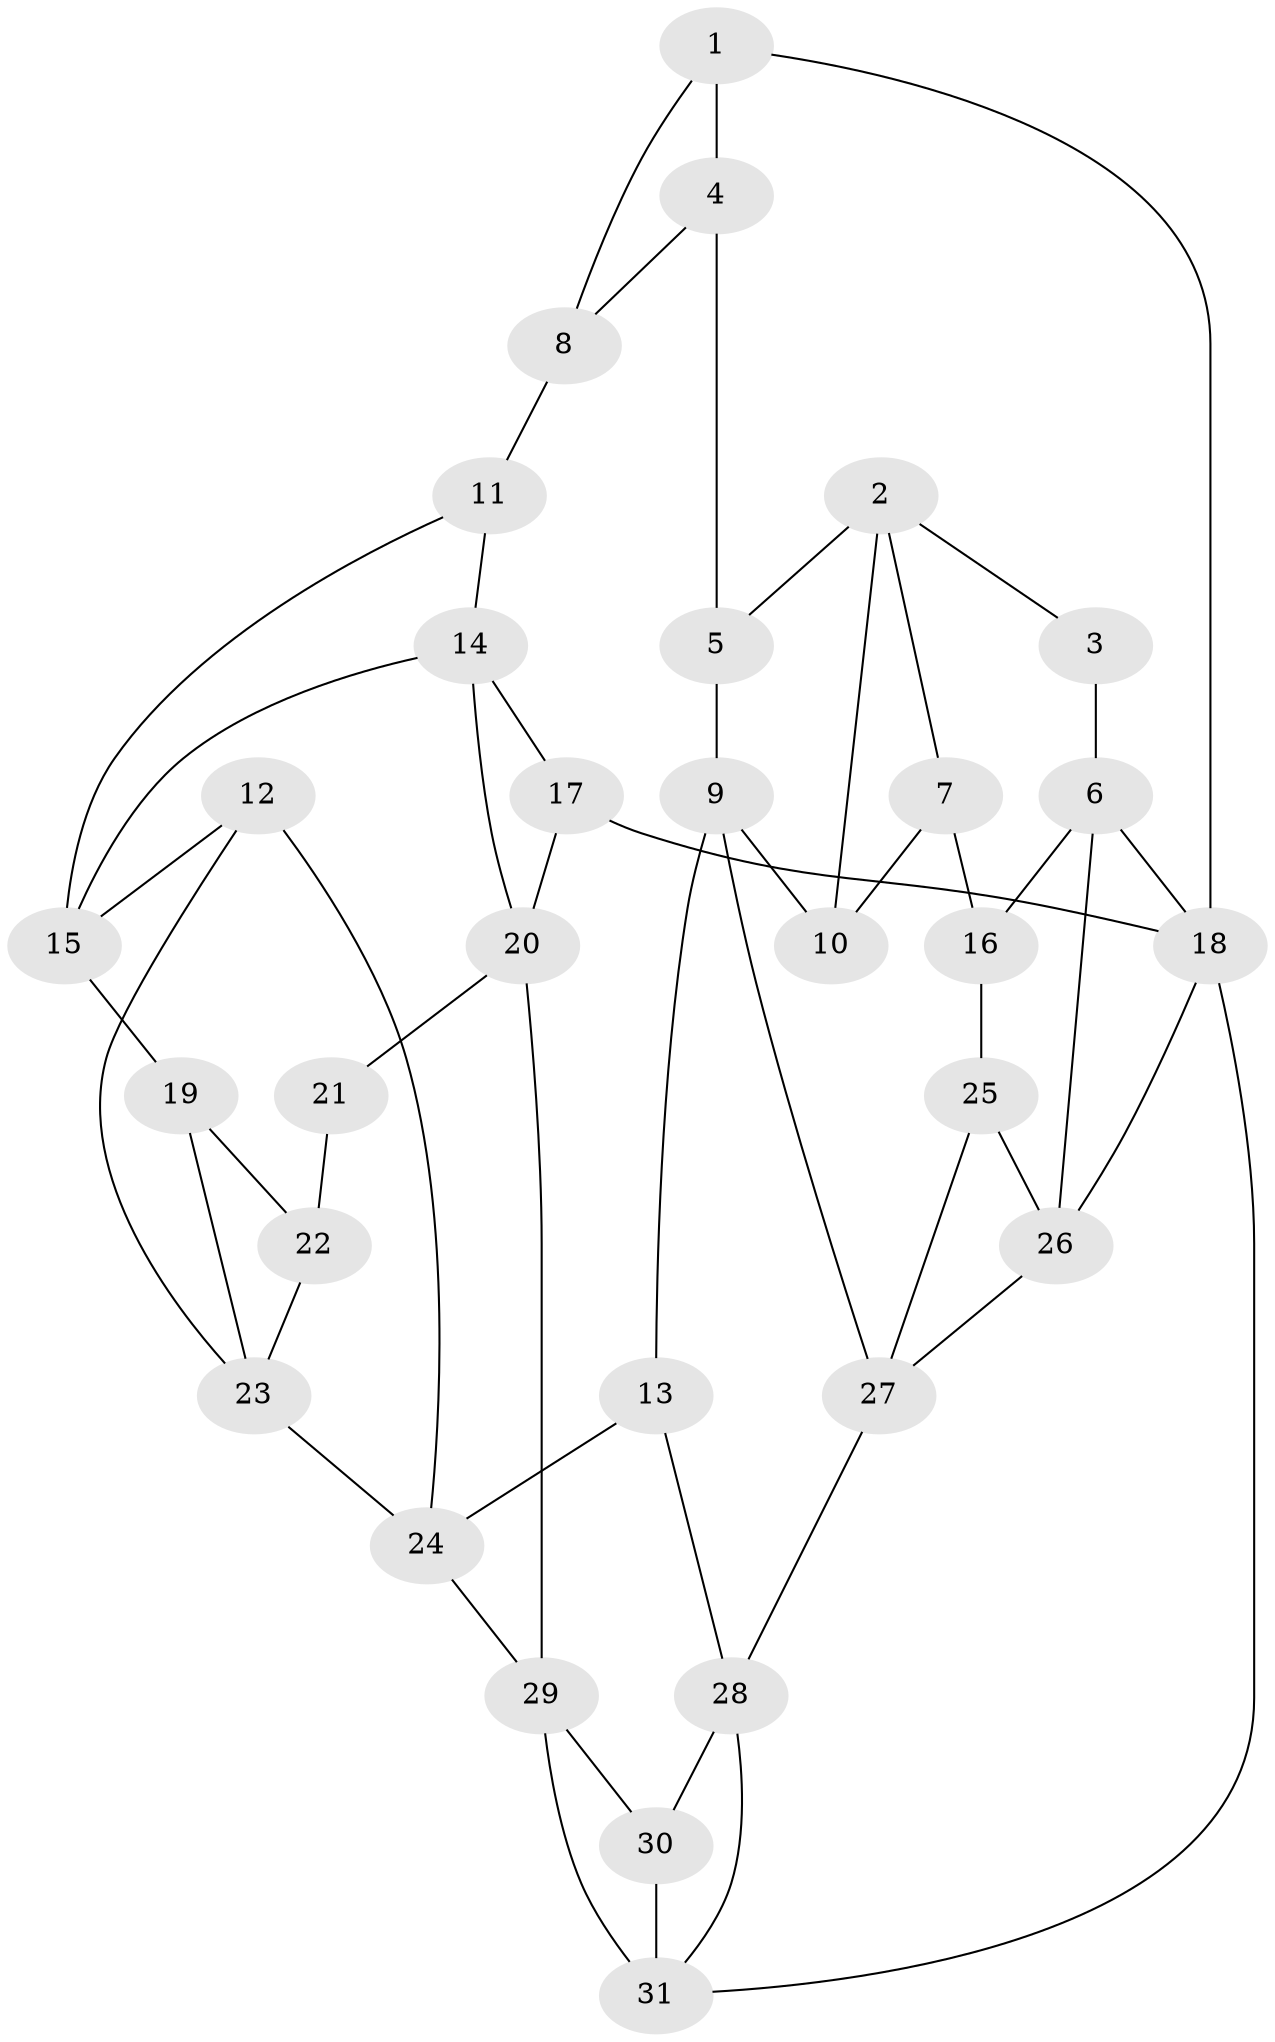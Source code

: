 // original degree distribution, {3: 0.03225806451612903, 4: 0.27419354838709675, 5: 0.45161290322580644, 6: 0.24193548387096775}
// Generated by graph-tools (version 1.1) at 2025/03/03/09/25 03:03:22]
// undirected, 31 vertices, 53 edges
graph export_dot {
graph [start="1"]
  node [color=gray90,style=filled];
  1;
  2;
  3;
  4;
  5;
  6;
  7;
  8;
  9;
  10;
  11;
  12;
  13;
  14;
  15;
  16;
  17;
  18;
  19;
  20;
  21;
  22;
  23;
  24;
  25;
  26;
  27;
  28;
  29;
  30;
  31;
  1 -- 4 [weight=1.0];
  1 -- 8 [weight=1.0];
  1 -- 18 [weight=1.0];
  2 -- 3 [weight=1.0];
  2 -- 5 [weight=1.0];
  2 -- 7 [weight=1.0];
  2 -- 10 [weight=1.0];
  3 -- 6 [weight=2.0];
  4 -- 5 [weight=2.0];
  4 -- 8 [weight=1.0];
  5 -- 9 [weight=1.0];
  6 -- 16 [weight=1.0];
  6 -- 18 [weight=1.0];
  6 -- 26 [weight=1.0];
  7 -- 10 [weight=2.0];
  7 -- 16 [weight=1.0];
  8 -- 11 [weight=2.0];
  9 -- 10 [weight=1.0];
  9 -- 13 [weight=1.0];
  9 -- 27 [weight=1.0];
  11 -- 14 [weight=1.0];
  11 -- 15 [weight=1.0];
  12 -- 15 [weight=1.0];
  12 -- 23 [weight=1.0];
  12 -- 24 [weight=1.0];
  13 -- 24 [weight=1.0];
  13 -- 28 [weight=1.0];
  14 -- 15 [weight=1.0];
  14 -- 17 [weight=1.0];
  14 -- 20 [weight=1.0];
  15 -- 19 [weight=1.0];
  16 -- 25 [weight=2.0];
  17 -- 18 [weight=2.0];
  17 -- 20 [weight=1.0];
  18 -- 26 [weight=1.0];
  18 -- 31 [weight=1.0];
  19 -- 22 [weight=1.0];
  19 -- 23 [weight=1.0];
  20 -- 21 [weight=1.0];
  20 -- 29 [weight=1.0];
  21 -- 22 [weight=2.0];
  22 -- 23 [weight=1.0];
  23 -- 24 [weight=1.0];
  24 -- 29 [weight=1.0];
  25 -- 26 [weight=1.0];
  25 -- 27 [weight=1.0];
  26 -- 27 [weight=1.0];
  27 -- 28 [weight=1.0];
  28 -- 30 [weight=1.0];
  28 -- 31 [weight=1.0];
  29 -- 30 [weight=1.0];
  29 -- 31 [weight=1.0];
  30 -- 31 [weight=2.0];
}
